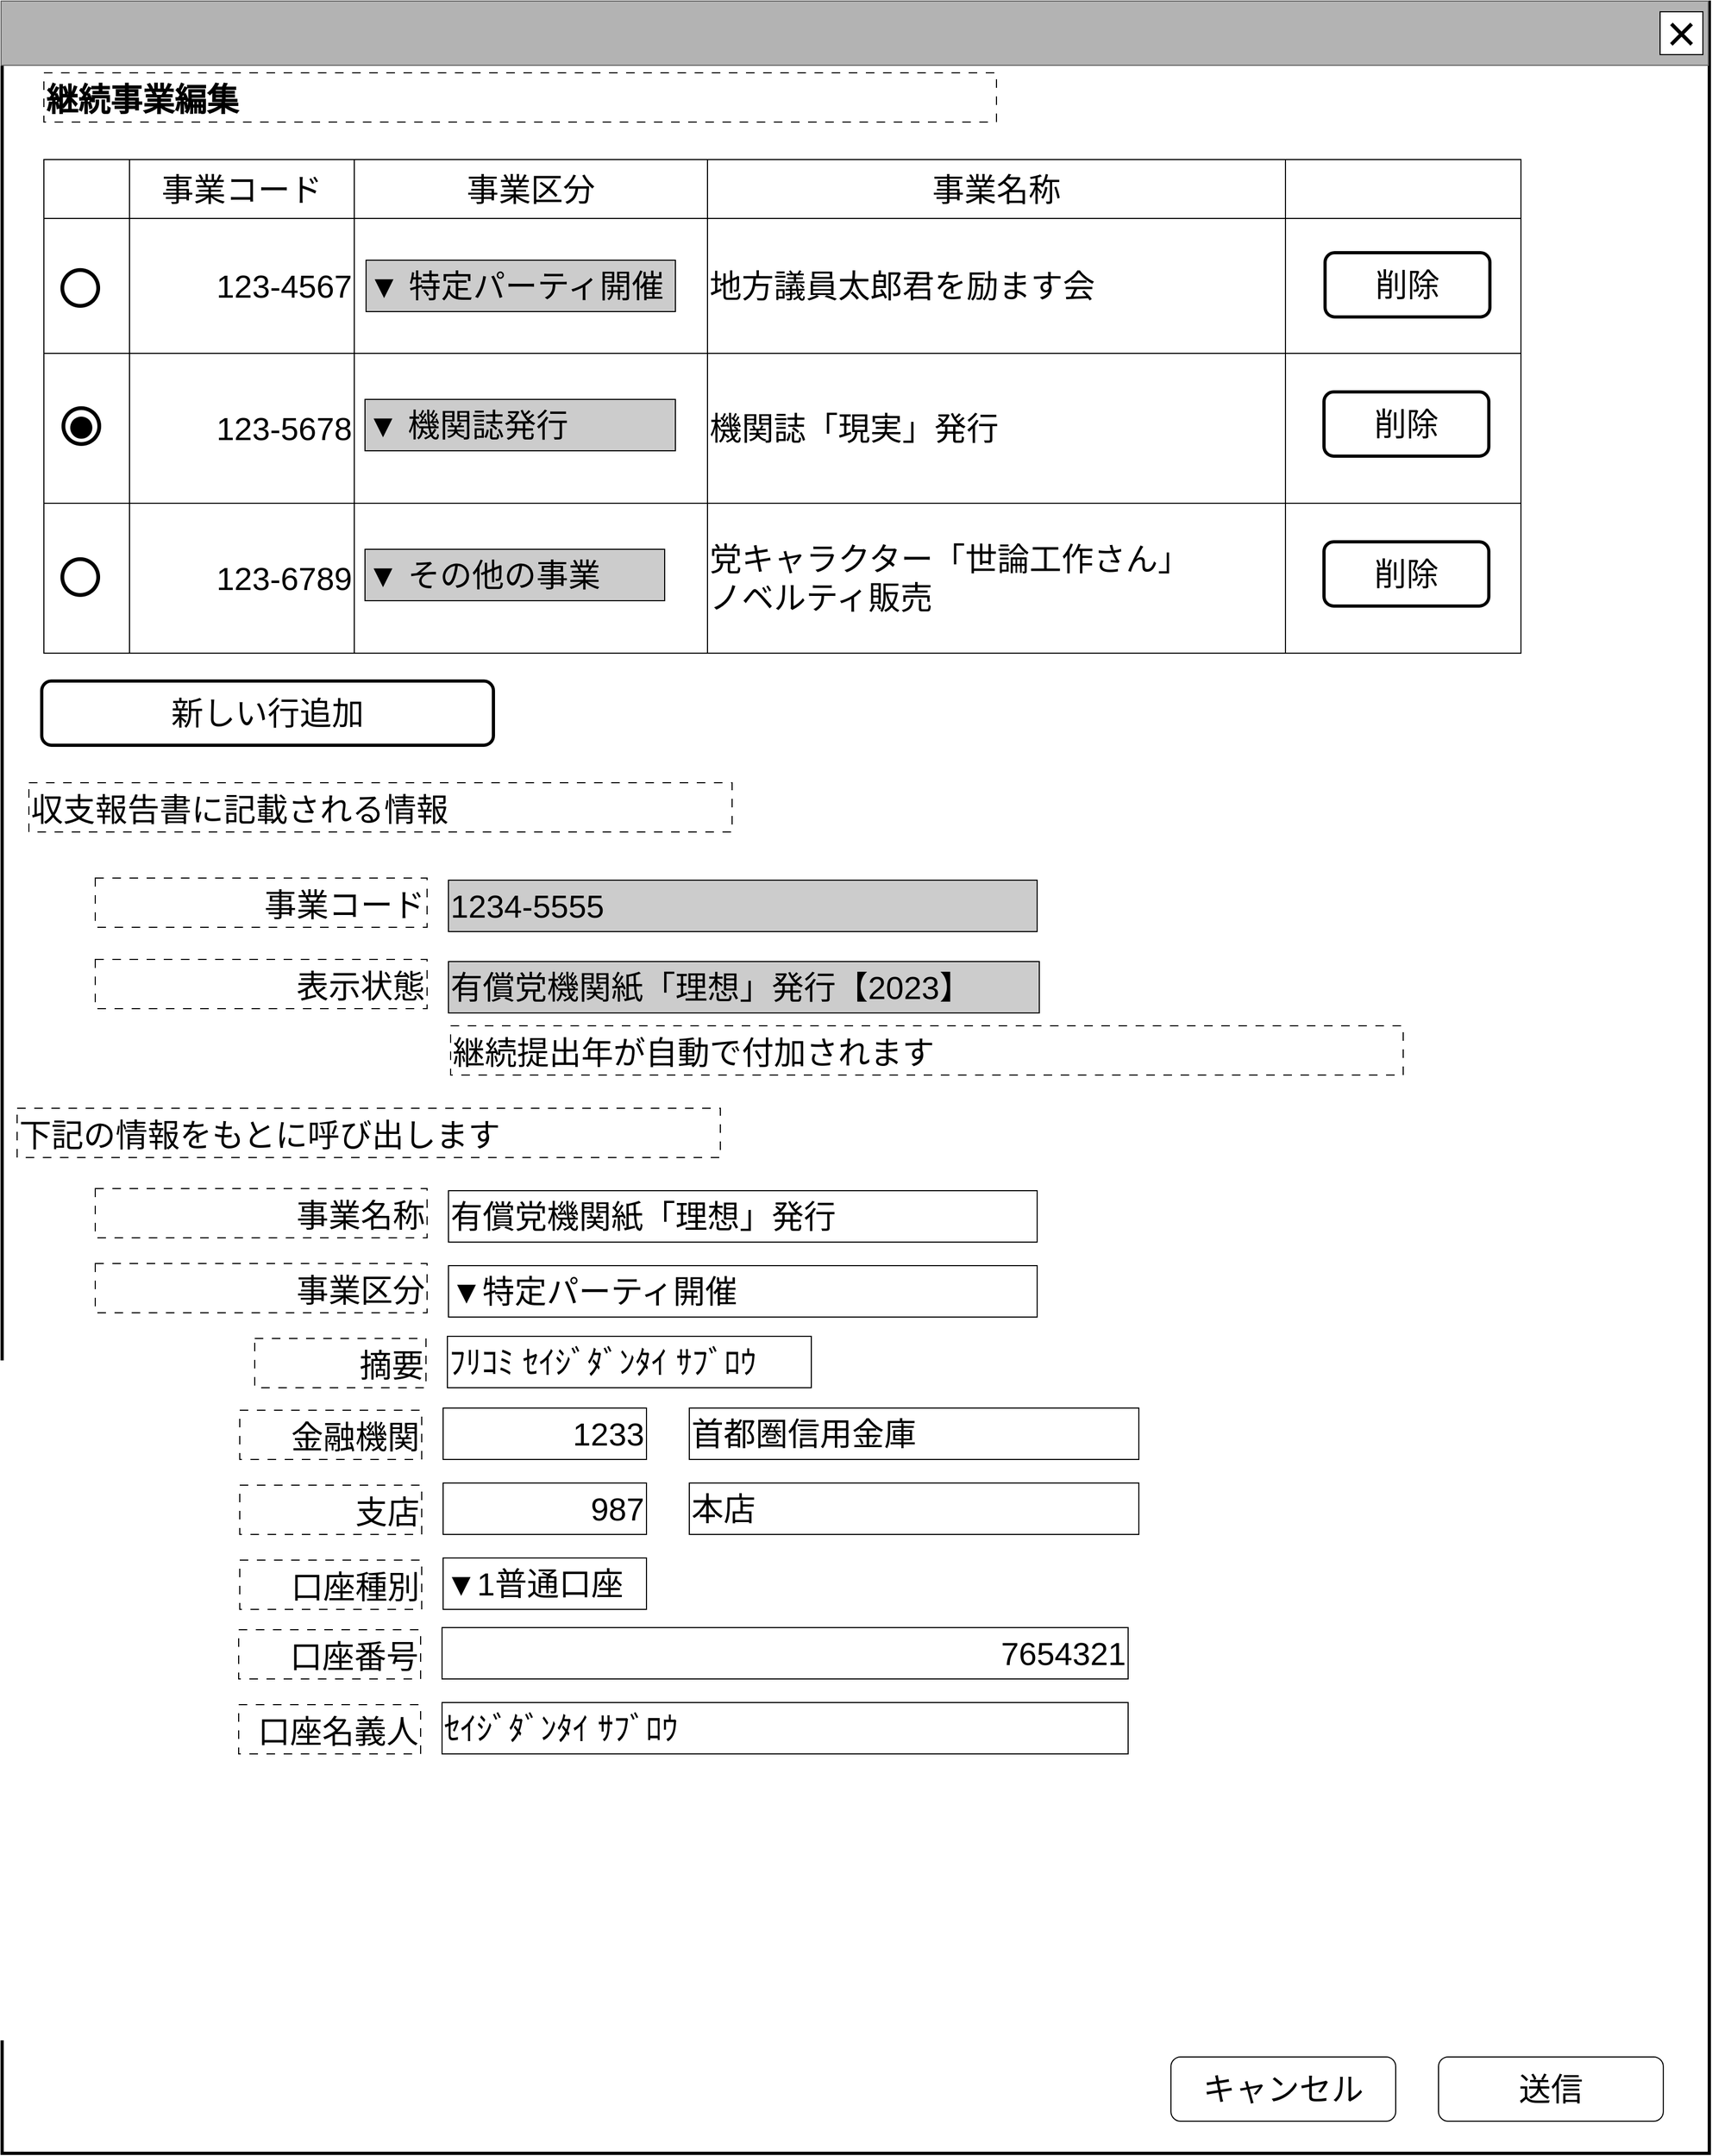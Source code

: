 <mxfile version="24.2.5" type="device">
  <diagram name="ページ1" id="LE8fIzdrHe0wcv1LTvfw">
    <mxGraphModel dx="1732" dy="1036" grid="1" gridSize="10" guides="1" tooltips="1" connect="1" arrows="1" fold="1" page="1" pageScale="1" pageWidth="1600" pageHeight="1200" math="0" shadow="0">
      <root>
        <mxCell id="0" />
        <mxCell id="cFaB45KztUIKXS-_cTrr-4" value="背景" style="locked=1;" parent="0" visible="0" />
        <mxCell id="cFaB45KztUIKXS-_cTrr-5" value="" style="rounded=0;whiteSpace=wrap;html=1;strokeWidth=3;" parent="cFaB45KztUIKXS-_cTrr-4" vertex="1">
          <mxGeometry x="1" y="1" width="1595" height="1180" as="geometry" />
        </mxCell>
        <mxCell id="cFaB45KztUIKXS-_cTrr-6" value="" style="rounded=0;whiteSpace=wrap;html=1;fillColor=#B3B3B3;fontColor=#333333;strokeColor=#666666;" parent="cFaB45KztUIKXS-_cTrr-4" vertex="1">
          <mxGeometry width="1595" height="60" as="geometry" />
        </mxCell>
        <mxCell id="cFaB45KztUIKXS-_cTrr-7" value="&lt;font style=&quot;font-size: 48px;&quot;&gt;×&lt;/font&gt;" style="rounded=0;whiteSpace=wrap;html=1;" parent="cFaB45KztUIKXS-_cTrr-4" vertex="1">
          <mxGeometry x="1550" y="10" width="40" height="40" as="geometry" />
        </mxCell>
        <mxCell id="cFaB45KztUIKXS-_cTrr-8" value="" style="rounded=0;whiteSpace=wrap;html=1;" parent="cFaB45KztUIKXS-_cTrr-4" vertex="1">
          <mxGeometry x="830" y="670" width="120" height="60" as="geometry" />
        </mxCell>
        <mxCell id="cFaB45KztUIKXS-_cTrr-9" value="ウインドウ" style="locked=1;" parent="0" />
        <mxCell id="cFaB45KztUIKXS-_cTrr-10" value="" style="rounded=0;whiteSpace=wrap;html=1;strokeWidth=3;" parent="cFaB45KztUIKXS-_cTrr-9" vertex="1">
          <mxGeometry x="1" y="1" width="1595" height="2009" as="geometry" />
        </mxCell>
        <mxCell id="cFaB45KztUIKXS-_cTrr-11" value="" style="rounded=0;whiteSpace=wrap;html=1;fillColor=#B3B3B3;fontColor=#333333;strokeColor=#666666;" parent="cFaB45KztUIKXS-_cTrr-9" vertex="1">
          <mxGeometry width="1595" height="60" as="geometry" />
        </mxCell>
        <mxCell id="cFaB45KztUIKXS-_cTrr-12" value="&lt;font style=&quot;font-size: 48px;&quot;&gt;×&lt;/font&gt;" style="rounded=0;whiteSpace=wrap;html=1;" parent="cFaB45KztUIKXS-_cTrr-9" vertex="1">
          <mxGeometry x="1550" y="10" width="40" height="40" as="geometry" />
        </mxCell>
        <mxCell id="cFaB45KztUIKXS-_cTrr-14" value="名称未設定レイヤ" style="" parent="0" />
        <mxCell id="bMRDDl92_SAq192Mb1gc-16" value="&lt;span style=&quot;font-size: 30px;&quot;&gt;&lt;b&gt;&lt;br&gt;継続事業編集&lt;/b&gt;&lt;/span&gt;" style="rounded=0;whiteSpace=wrap;html=1;align=left;dashed=1;dashPattern=8 8;verticalAlign=bottom;" parent="cFaB45KztUIKXS-_cTrr-14" vertex="1">
          <mxGeometry x="40" y="67" width="890" height="46" as="geometry" />
        </mxCell>
        <mxCell id="Fa45Nr03g6_gKb-Np0pS-40" value="&lt;span style=&quot;font-size: 30px;&quot;&gt;送信&lt;/span&gt;" style="rounded=1;whiteSpace=wrap;html=1;" parent="cFaB45KztUIKXS-_cTrr-14" vertex="1">
          <mxGeometry x="1343" y="1920" width="210" height="60" as="geometry" />
        </mxCell>
        <mxCell id="Fa45Nr03g6_gKb-Np0pS-41" value="&lt;span style=&quot;font-size: 30px;&quot;&gt;キャンセル&lt;/span&gt;" style="rounded=1;whiteSpace=wrap;html=1;" parent="cFaB45KztUIKXS-_cTrr-14" vertex="1">
          <mxGeometry x="1093" y="1920" width="210" height="60" as="geometry" />
        </mxCell>
        <mxCell id="XZsCHV46CuvfbaxK355b-0" value="&lt;span style=&quot;font-size: 30px;&quot;&gt;事業コード&lt;/span&gt;" style="rounded=0;whiteSpace=wrap;html=1;align=right;dashed=1;dashPattern=8 8;verticalAlign=bottom;" parent="cFaB45KztUIKXS-_cTrr-14" vertex="1">
          <mxGeometry x="88" y="819" width="310" height="46" as="geometry" />
        </mxCell>
        <mxCell id="XZsCHV46CuvfbaxK355b-1" value="&lt;span style=&quot;font-size: 30px;&quot;&gt;1234-5555&lt;/span&gt;" style="rounded=0;whiteSpace=wrap;html=1;align=left;fillColor=#CCCCCC;" parent="cFaB45KztUIKXS-_cTrr-14" vertex="1">
          <mxGeometry x="418" y="821" width="550" height="48" as="geometry" />
        </mxCell>
        <mxCell id="XZsCHV46CuvfbaxK355b-2" value="&lt;span style=&quot;font-size: 30px;&quot;&gt;事業名称&lt;/span&gt;" style="rounded=0;whiteSpace=wrap;html=1;align=right;dashed=1;dashPattern=8 8;verticalAlign=bottom;" parent="cFaB45KztUIKXS-_cTrr-14" vertex="1">
          <mxGeometry x="88" y="1109" width="310" height="46" as="geometry" />
        </mxCell>
        <mxCell id="XZsCHV46CuvfbaxK355b-3" value="&lt;span style=&quot;font-size: 30px;&quot;&gt;有償党機関紙「理想」発行&lt;/span&gt;" style="rounded=0;whiteSpace=wrap;html=1;align=left;" parent="cFaB45KztUIKXS-_cTrr-14" vertex="1">
          <mxGeometry x="418" y="1111" width="550" height="48" as="geometry" />
        </mxCell>
        <mxCell id="XZsCHV46CuvfbaxK355b-4" value="&lt;span style=&quot;font-size: 30px;&quot;&gt;事業区分&lt;/span&gt;" style="rounded=0;whiteSpace=wrap;html=1;align=right;dashed=1;dashPattern=8 8;verticalAlign=bottom;" parent="cFaB45KztUIKXS-_cTrr-14" vertex="1">
          <mxGeometry x="88" y="1179" width="310" height="46" as="geometry" />
        </mxCell>
        <mxCell id="XZsCHV46CuvfbaxK355b-5" value="&lt;span style=&quot;font-size: 30px;&quot;&gt;▼特定パーティ開催&lt;/span&gt;" style="rounded=0;whiteSpace=wrap;html=1;align=left;" parent="cFaB45KztUIKXS-_cTrr-14" vertex="1">
          <mxGeometry x="418" y="1181" width="550" height="48" as="geometry" />
        </mxCell>
        <mxCell id="XZsCHV46CuvfbaxK355b-6" value="&lt;span style=&quot;font-size: 30px;&quot;&gt;表示状態&lt;/span&gt;" style="rounded=0;whiteSpace=wrap;html=1;align=right;dashed=1;dashPattern=8 8;verticalAlign=bottom;" parent="cFaB45KztUIKXS-_cTrr-14" vertex="1">
          <mxGeometry x="88" y="895" width="310" height="46" as="geometry" />
        </mxCell>
        <mxCell id="XZsCHV46CuvfbaxK355b-7" value="&lt;span style=&quot;font-size: 30px;&quot;&gt;有償党機関紙「理想」発行【&lt;/span&gt;&lt;span style=&quot;font-size: 30px;&quot;&gt;2023】&lt;/span&gt;" style="rounded=0;whiteSpace=wrap;html=1;align=left;fillColor=#CCCCCC;" parent="cFaB45KztUIKXS-_cTrr-14" vertex="1">
          <mxGeometry x="418" y="897" width="552" height="48" as="geometry" />
        </mxCell>
        <mxCell id="XZsCHV46CuvfbaxK355b-8" value="" style="childLayout=tableLayout;recursiveResize=0;shadow=0;fillColor=default;align=left;" parent="cFaB45KztUIKXS-_cTrr-14" vertex="1">
          <mxGeometry x="40" y="148" width="1380" height="461" as="geometry" />
        </mxCell>
        <mxCell id="XZsCHV46CuvfbaxK355b-9" value="" style="shape=tableRow;horizontal=0;startSize=0;swimlaneHead=0;swimlaneBody=0;top=0;left=0;bottom=0;right=0;dropTarget=0;collapsible=0;recursiveResize=0;expand=0;fontStyle=0;fillColor=none;strokeColor=inherit;" parent="XZsCHV46CuvfbaxK355b-8" vertex="1">
          <mxGeometry width="1380" height="55" as="geometry" />
        </mxCell>
        <mxCell id="XZsCHV46CuvfbaxK355b-10" value="" style="connectable=0;recursiveResize=0;strokeColor=inherit;fillColor=none;align=center;whiteSpace=wrap;html=1;" parent="XZsCHV46CuvfbaxK355b-9" vertex="1">
          <mxGeometry width="80" height="55" as="geometry">
            <mxRectangle width="80" height="55" as="alternateBounds" />
          </mxGeometry>
        </mxCell>
        <mxCell id="XZsCHV46CuvfbaxK355b-12" value="&lt;span style=&quot;font-size: 30px;&quot;&gt;事業コード&lt;/span&gt;" style="connectable=0;recursiveResize=0;strokeColor=inherit;fillColor=none;align=center;whiteSpace=wrap;html=1;" parent="XZsCHV46CuvfbaxK355b-9" vertex="1">
          <mxGeometry x="80" width="210" height="55" as="geometry">
            <mxRectangle width="210" height="55" as="alternateBounds" />
          </mxGeometry>
        </mxCell>
        <mxCell id="XZsCHV46CuvfbaxK355b-13" value="&lt;span style=&quot;font-size: 30px;&quot;&gt;事業区分&lt;/span&gt;" style="connectable=0;recursiveResize=0;strokeColor=inherit;fillColor=none;align=center;whiteSpace=wrap;html=1;" parent="XZsCHV46CuvfbaxK355b-9" vertex="1">
          <mxGeometry x="290" width="330" height="55" as="geometry">
            <mxRectangle width="330" height="55" as="alternateBounds" />
          </mxGeometry>
        </mxCell>
        <mxCell id="XZsCHV46CuvfbaxK355b-14" value="&lt;font style=&quot;font-size: 30px;&quot;&gt;事業名称&lt;/font&gt;" style="connectable=0;recursiveResize=0;strokeColor=inherit;fillColor=none;align=center;whiteSpace=wrap;html=1;" parent="XZsCHV46CuvfbaxK355b-9" vertex="1">
          <mxGeometry x="620" width="540" height="55" as="geometry">
            <mxRectangle width="540" height="55" as="alternateBounds" />
          </mxGeometry>
        </mxCell>
        <mxCell id="XZsCHV46CuvfbaxK355b-17" value="" style="connectable=0;recursiveResize=0;strokeColor=inherit;fillColor=none;align=center;whiteSpace=wrap;html=1;" parent="XZsCHV46CuvfbaxK355b-9" vertex="1">
          <mxGeometry x="1160" width="220" height="55" as="geometry">
            <mxRectangle width="220" height="55" as="alternateBounds" />
          </mxGeometry>
        </mxCell>
        <mxCell id="XZsCHV46CuvfbaxK355b-19" style="shape=tableRow;horizontal=0;startSize=0;swimlaneHead=0;swimlaneBody=0;top=0;left=0;bottom=0;right=0;dropTarget=0;collapsible=0;recursiveResize=0;expand=0;fontStyle=0;fillColor=none;strokeColor=inherit;" parent="XZsCHV46CuvfbaxK355b-8" vertex="1">
          <mxGeometry y="55" width="1380" height="126" as="geometry" />
        </mxCell>
        <mxCell id="XZsCHV46CuvfbaxK355b-20" value="" style="connectable=0;recursiveResize=0;strokeColor=inherit;fillColor=none;align=left;whiteSpace=wrap;html=1;" parent="XZsCHV46CuvfbaxK355b-19" vertex="1">
          <mxGeometry width="80" height="126" as="geometry">
            <mxRectangle width="80" height="126" as="alternateBounds" />
          </mxGeometry>
        </mxCell>
        <mxCell id="XZsCHV46CuvfbaxK355b-22" value="&lt;font style=&quot;font-size: 30px;&quot;&gt;123-4567&lt;/font&gt;" style="connectable=0;recursiveResize=0;strokeColor=inherit;fillColor=none;align=right;whiteSpace=wrap;html=1;" parent="XZsCHV46CuvfbaxK355b-19" vertex="1">
          <mxGeometry x="80" width="210" height="126" as="geometry">
            <mxRectangle width="210" height="126" as="alternateBounds" />
          </mxGeometry>
        </mxCell>
        <mxCell id="XZsCHV46CuvfbaxK355b-23" value="" style="connectable=0;recursiveResize=0;strokeColor=inherit;fillColor=none;align=left;whiteSpace=wrap;html=1;" parent="XZsCHV46CuvfbaxK355b-19" vertex="1">
          <mxGeometry x="290" width="330" height="126" as="geometry">
            <mxRectangle width="330" height="126" as="alternateBounds" />
          </mxGeometry>
        </mxCell>
        <mxCell id="XZsCHV46CuvfbaxK355b-24" value="&lt;font style=&quot;font-size: 30px;&quot;&gt;地方議員太郎君を励ます会　&lt;/font&gt;" style="connectable=0;recursiveResize=0;strokeColor=inherit;fillColor=none;align=left;whiteSpace=wrap;html=1;" parent="XZsCHV46CuvfbaxK355b-19" vertex="1">
          <mxGeometry x="620" width="540" height="126" as="geometry">
            <mxRectangle width="540" height="126" as="alternateBounds" />
          </mxGeometry>
        </mxCell>
        <mxCell id="XZsCHV46CuvfbaxK355b-27" style="connectable=0;recursiveResize=0;strokeColor=inherit;fillColor=none;align=center;whiteSpace=wrap;html=1;" parent="XZsCHV46CuvfbaxK355b-19" vertex="1">
          <mxGeometry x="1160" width="220" height="126" as="geometry">
            <mxRectangle width="220" height="126" as="alternateBounds" />
          </mxGeometry>
        </mxCell>
        <mxCell id="XZsCHV46CuvfbaxK355b-29" style="shape=tableRow;horizontal=0;startSize=0;swimlaneHead=0;swimlaneBody=0;top=0;left=0;bottom=0;right=0;dropTarget=0;collapsible=0;recursiveResize=0;expand=0;fontStyle=0;fillColor=none;strokeColor=inherit;" parent="XZsCHV46CuvfbaxK355b-8" vertex="1">
          <mxGeometry y="181" width="1380" height="140" as="geometry" />
        </mxCell>
        <mxCell id="XZsCHV46CuvfbaxK355b-30" value="" style="connectable=0;recursiveResize=0;strokeColor=inherit;fillColor=none;align=left;whiteSpace=wrap;html=1;" parent="XZsCHV46CuvfbaxK355b-29" vertex="1">
          <mxGeometry width="80" height="140" as="geometry">
            <mxRectangle width="80" height="140" as="alternateBounds" />
          </mxGeometry>
        </mxCell>
        <mxCell id="XZsCHV46CuvfbaxK355b-32" value="&lt;font style=&quot;font-size: 30px;&quot;&gt;123-5678&lt;/font&gt;" style="connectable=0;recursiveResize=0;strokeColor=inherit;fillColor=none;align=right;whiteSpace=wrap;html=1;" parent="XZsCHV46CuvfbaxK355b-29" vertex="1">
          <mxGeometry x="80" width="210" height="140" as="geometry">
            <mxRectangle width="210" height="140" as="alternateBounds" />
          </mxGeometry>
        </mxCell>
        <mxCell id="XZsCHV46CuvfbaxK355b-33" value="" style="connectable=0;recursiveResize=0;strokeColor=inherit;fillColor=none;align=left;whiteSpace=wrap;html=1;" parent="XZsCHV46CuvfbaxK355b-29" vertex="1">
          <mxGeometry x="290" width="330" height="140" as="geometry">
            <mxRectangle width="330" height="140" as="alternateBounds" />
          </mxGeometry>
        </mxCell>
        <mxCell id="XZsCHV46CuvfbaxK355b-34" value="&lt;font style=&quot;font-size: 30px;&quot;&gt;機関誌「現実」発行&lt;/font&gt;" style="connectable=0;recursiveResize=0;strokeColor=inherit;fillColor=none;align=left;whiteSpace=wrap;html=1;" parent="XZsCHV46CuvfbaxK355b-29" vertex="1">
          <mxGeometry x="620" width="540" height="140" as="geometry">
            <mxRectangle width="540" height="140" as="alternateBounds" />
          </mxGeometry>
        </mxCell>
        <mxCell id="XZsCHV46CuvfbaxK355b-37" style="connectable=0;recursiveResize=0;strokeColor=inherit;fillColor=none;align=center;whiteSpace=wrap;html=1;" parent="XZsCHV46CuvfbaxK355b-29" vertex="1">
          <mxGeometry x="1160" width="220" height="140" as="geometry">
            <mxRectangle width="220" height="140" as="alternateBounds" />
          </mxGeometry>
        </mxCell>
        <mxCell id="XZsCHV46CuvfbaxK355b-39" style="shape=tableRow;horizontal=0;startSize=0;swimlaneHead=0;swimlaneBody=0;top=0;left=0;bottom=0;right=0;dropTarget=0;collapsible=0;recursiveResize=0;expand=0;fontStyle=0;fillColor=none;strokeColor=inherit;" parent="XZsCHV46CuvfbaxK355b-8" vertex="1">
          <mxGeometry y="321" width="1380" height="140" as="geometry" />
        </mxCell>
        <mxCell id="XZsCHV46CuvfbaxK355b-40" style="connectable=0;recursiveResize=0;strokeColor=inherit;fillColor=none;align=left;whiteSpace=wrap;html=1;" parent="XZsCHV46CuvfbaxK355b-39" vertex="1">
          <mxGeometry width="80" height="140" as="geometry">
            <mxRectangle width="80" height="140" as="alternateBounds" />
          </mxGeometry>
        </mxCell>
        <mxCell id="XZsCHV46CuvfbaxK355b-42" value="&lt;font style=&quot;font-size: 30px;&quot;&gt;123-6789&lt;/font&gt;" style="connectable=0;recursiveResize=0;strokeColor=inherit;fillColor=none;align=right;whiteSpace=wrap;html=1;" parent="XZsCHV46CuvfbaxK355b-39" vertex="1">
          <mxGeometry x="80" width="210" height="140" as="geometry">
            <mxRectangle width="210" height="140" as="alternateBounds" />
          </mxGeometry>
        </mxCell>
        <mxCell id="XZsCHV46CuvfbaxK355b-43" value="" style="connectable=0;recursiveResize=0;strokeColor=inherit;fillColor=none;align=left;whiteSpace=wrap;html=1;" parent="XZsCHV46CuvfbaxK355b-39" vertex="1">
          <mxGeometry x="290" width="330" height="140" as="geometry">
            <mxRectangle width="330" height="140" as="alternateBounds" />
          </mxGeometry>
        </mxCell>
        <mxCell id="XZsCHV46CuvfbaxK355b-44" value="&lt;font style=&quot;font-size: 30px;&quot;&gt;党キャラクター「世論工作さん」&lt;br&gt;ノベルティ販売&lt;/font&gt;" style="connectable=0;recursiveResize=0;strokeColor=inherit;fillColor=none;align=left;whiteSpace=wrap;html=1;" parent="XZsCHV46CuvfbaxK355b-39" vertex="1">
          <mxGeometry x="620" width="540" height="140" as="geometry">
            <mxRectangle width="540" height="140" as="alternateBounds" />
          </mxGeometry>
        </mxCell>
        <mxCell id="XZsCHV46CuvfbaxK355b-47" style="connectable=0;recursiveResize=0;strokeColor=inherit;fillColor=none;align=center;whiteSpace=wrap;html=1;" parent="XZsCHV46CuvfbaxK355b-39" vertex="1">
          <mxGeometry x="1160" width="220" height="140" as="geometry">
            <mxRectangle width="220" height="140" as="alternateBounds" />
          </mxGeometry>
        </mxCell>
        <mxCell id="XZsCHV46CuvfbaxK355b-59" value="&lt;div style=&quot;font-size: 30px;&quot;&gt;&lt;font style=&quot;font-size: 30px;&quot;&gt;▼ 特定パーティ開催&lt;/font&gt;&lt;/div&gt;" style="rounded=0;whiteSpace=wrap;html=1;align=left;fillColor=#CCCCCC;" parent="cFaB45KztUIKXS-_cTrr-14" vertex="1">
          <mxGeometry x="341" y="242" width="289" height="48" as="geometry" />
        </mxCell>
        <mxCell id="XZsCHV46CuvfbaxK355b-60" value="&lt;div style=&quot;font-size: 30px;&quot;&gt;&lt;font style=&quot;font-size: 30px;&quot;&gt;▼ 機関誌発行&lt;/font&gt;&lt;/div&gt;" style="rounded=0;whiteSpace=wrap;html=1;align=left;fillColor=#CCCCCC;" parent="cFaB45KztUIKXS-_cTrr-14" vertex="1">
          <mxGeometry x="340" y="372" width="290" height="48" as="geometry" />
        </mxCell>
        <mxCell id="XZsCHV46CuvfbaxK355b-61" value="&lt;font style=&quot;font-size: 84px;&quot;&gt;○&lt;/font&gt;" style="text;html=1;strokeColor=none;fillColor=none;align=center;verticalAlign=middle;whiteSpace=wrap;rounded=0;fontSize=60;" parent="cFaB45KztUIKXS-_cTrr-14" vertex="1">
          <mxGeometry x="44" y="249" width="60" height="30" as="geometry" />
        </mxCell>
        <mxCell id="XZsCHV46CuvfbaxK355b-62" value="&lt;font style=&quot;font-size: 84px;&quot;&gt;○&lt;/font&gt;" style="text;html=1;strokeColor=none;fillColor=none;align=center;verticalAlign=middle;whiteSpace=wrap;rounded=0;fontSize=60;" parent="cFaB45KztUIKXS-_cTrr-14" vertex="1">
          <mxGeometry x="45" y="378" width="60" height="30" as="geometry" />
        </mxCell>
        <mxCell id="XZsCHV46CuvfbaxK355b-63" value="&lt;font style=&quot;font-size: 48px;&quot;&gt;●&lt;/font&gt;" style="text;html=1;strokeColor=none;fillColor=none;align=center;verticalAlign=middle;whiteSpace=wrap;rounded=0;fontSize=48;" parent="cFaB45KztUIKXS-_cTrr-14" vertex="1">
          <mxGeometry x="45" y="380" width="60" height="30" as="geometry" />
        </mxCell>
        <mxCell id="XZsCHV46CuvfbaxK355b-64" value="&lt;span style=&quot;font-size: 30px;&quot;&gt;削除&lt;/span&gt;" style="rounded=1;whiteSpace=wrap;html=1;fillColor=#FFFFFF;strokeWidth=3;" parent="cFaB45KztUIKXS-_cTrr-14" vertex="1">
          <mxGeometry x="1237" y="235" width="154" height="60" as="geometry" />
        </mxCell>
        <mxCell id="XZsCHV46CuvfbaxK355b-67" value="&lt;span style=&quot;font-size: 30px;&quot;&gt;削除&lt;/span&gt;" style="rounded=1;whiteSpace=wrap;html=1;fillColor=#FFFFFF;strokeWidth=3;" parent="cFaB45KztUIKXS-_cTrr-14" vertex="1">
          <mxGeometry x="1236" y="365" width="154" height="60" as="geometry" />
        </mxCell>
        <mxCell id="XZsCHV46CuvfbaxK355b-70" value="&lt;font style=&quot;font-size: 84px;&quot;&gt;○&lt;/font&gt;" style="text;html=1;strokeColor=none;fillColor=none;align=center;verticalAlign=middle;whiteSpace=wrap;rounded=0;fontSize=60;" parent="cFaB45KztUIKXS-_cTrr-14" vertex="1">
          <mxGeometry x="44" y="519" width="60" height="30" as="geometry" />
        </mxCell>
        <mxCell id="XZsCHV46CuvfbaxK355b-72" value="&lt;div style=&quot;font-size: 30px;&quot;&gt;&lt;font style=&quot;font-size: 30px;&quot;&gt;▼ その他の事業&lt;/font&gt;&lt;/div&gt;" style="rounded=0;whiteSpace=wrap;html=1;align=left;fillColor=#CCCCCC;" parent="cFaB45KztUIKXS-_cTrr-14" vertex="1">
          <mxGeometry x="340" y="512" width="280" height="48" as="geometry" />
        </mxCell>
        <mxCell id="XZsCHV46CuvfbaxK355b-75" value="&lt;span style=&quot;font-size: 30px;&quot;&gt;削除&lt;/span&gt;" style="rounded=1;whiteSpace=wrap;html=1;fillColor=#FFFFFF;strokeWidth=3;" parent="cFaB45KztUIKXS-_cTrr-14" vertex="1">
          <mxGeometry x="1236" y="505" width="154" height="60" as="geometry" />
        </mxCell>
        <mxCell id="XZsCHV46CuvfbaxK355b-78" value="&lt;span style=&quot;font-size: 30px;&quot;&gt;新しい行追加&lt;/span&gt;" style="rounded=1;whiteSpace=wrap;html=1;fillColor=#FFFFFF;strokeWidth=3;" parent="cFaB45KztUIKXS-_cTrr-14" vertex="1">
          <mxGeometry x="38" y="635" width="422" height="60" as="geometry" />
        </mxCell>
        <mxCell id="iCmK_zi1mnz3eJUZ56AB-0" value="&lt;span style=&quot;font-size: 30px;&quot;&gt;収支報告書に記載される情報&lt;/span&gt;" style="rounded=0;whiteSpace=wrap;html=1;align=left;dashed=1;dashPattern=8 8;verticalAlign=bottom;" vertex="1" parent="cFaB45KztUIKXS-_cTrr-14">
          <mxGeometry x="26" y="730" width="657" height="46" as="geometry" />
        </mxCell>
        <mxCell id="iCmK_zi1mnz3eJUZ56AB-1" value="&lt;span style=&quot;font-size: 30px;&quot;&gt;下記の情報をもとに呼び出します&lt;/span&gt;" style="rounded=0;whiteSpace=wrap;html=1;align=left;dashed=1;dashPattern=8 8;verticalAlign=bottom;" vertex="1" parent="cFaB45KztUIKXS-_cTrr-14">
          <mxGeometry x="15" y="1034" width="657" height="46" as="geometry" />
        </mxCell>
        <mxCell id="iCmK_zi1mnz3eJUZ56AB-2" value="&lt;span style=&quot;font-size: 30px;&quot;&gt;摘要&lt;/span&gt;" style="rounded=0;whiteSpace=wrap;html=1;align=right;dashed=1;dashPattern=8 8;verticalAlign=bottom;" vertex="1" parent="cFaB45KztUIKXS-_cTrr-14">
          <mxGeometry x="237" y="1249" width="160" height="46" as="geometry" />
        </mxCell>
        <mxCell id="iCmK_zi1mnz3eJUZ56AB-3" value="&lt;span style=&quot;font-size: 30px;&quot;&gt;ﾌﾘｺﾐ ｾｲｼﾞﾀﾞﾝﾀｲ ｻﾌﾞﾛｳ&lt;/span&gt;" style="rounded=0;whiteSpace=wrap;html=1;align=left;" vertex="1" parent="cFaB45KztUIKXS-_cTrr-14">
          <mxGeometry x="417" y="1247" width="340" height="48" as="geometry" />
        </mxCell>
        <mxCell id="iCmK_zi1mnz3eJUZ56AB-4" value="&lt;span style=&quot;font-size: 30px;&quot;&gt;金融機関&lt;/span&gt;" style="rounded=0;whiteSpace=wrap;html=1;align=right;dashed=1;dashPattern=8 8;verticalAlign=bottom;" vertex="1" parent="cFaB45KztUIKXS-_cTrr-14">
          <mxGeometry x="223" y="1316" width="170" height="46" as="geometry" />
        </mxCell>
        <mxCell id="iCmK_zi1mnz3eJUZ56AB-5" value="&lt;span style=&quot;font-size: 30px;&quot;&gt;1233&lt;/span&gt;" style="rounded=0;whiteSpace=wrap;html=1;align=right;" vertex="1" parent="cFaB45KztUIKXS-_cTrr-14">
          <mxGeometry x="413" y="1314" width="190" height="48" as="geometry" />
        </mxCell>
        <mxCell id="iCmK_zi1mnz3eJUZ56AB-6" value="&lt;span style=&quot;font-size: 30px;&quot;&gt;首都圏信用金庫&lt;/span&gt;" style="rounded=0;whiteSpace=wrap;html=1;align=left;" vertex="1" parent="cFaB45KztUIKXS-_cTrr-14">
          <mxGeometry x="643" y="1314" width="420" height="48" as="geometry" />
        </mxCell>
        <mxCell id="iCmK_zi1mnz3eJUZ56AB-7" value="&lt;span style=&quot;font-size: 30px;&quot;&gt;支店&lt;/span&gt;" style="rounded=0;whiteSpace=wrap;html=1;align=right;dashed=1;dashPattern=8 8;verticalAlign=bottom;" vertex="1" parent="cFaB45KztUIKXS-_cTrr-14">
          <mxGeometry x="223" y="1386" width="170" height="46" as="geometry" />
        </mxCell>
        <mxCell id="iCmK_zi1mnz3eJUZ56AB-8" value="&lt;span style=&quot;font-size: 30px;&quot;&gt;987&lt;/span&gt;" style="rounded=0;whiteSpace=wrap;html=1;align=right;" vertex="1" parent="cFaB45KztUIKXS-_cTrr-14">
          <mxGeometry x="413" y="1384" width="190" height="48" as="geometry" />
        </mxCell>
        <mxCell id="iCmK_zi1mnz3eJUZ56AB-9" value="&lt;span style=&quot;font-size: 30px;&quot;&gt;本店&lt;/span&gt;" style="rounded=0;whiteSpace=wrap;html=1;align=left;" vertex="1" parent="cFaB45KztUIKXS-_cTrr-14">
          <mxGeometry x="643" y="1384" width="420" height="48" as="geometry" />
        </mxCell>
        <mxCell id="iCmK_zi1mnz3eJUZ56AB-10" value="&lt;span style=&quot;font-size: 30px;&quot;&gt;口座種別&lt;/span&gt;" style="rounded=0;whiteSpace=wrap;html=1;align=right;dashed=1;dashPattern=8 8;verticalAlign=bottom;" vertex="1" parent="cFaB45KztUIKXS-_cTrr-14">
          <mxGeometry x="223" y="1456" width="170" height="46" as="geometry" />
        </mxCell>
        <mxCell id="iCmK_zi1mnz3eJUZ56AB-11" value="&lt;span style=&quot;font-size: 30px;&quot;&gt;▼1普通口座&lt;/span&gt;" style="rounded=0;whiteSpace=wrap;html=1;align=left;" vertex="1" parent="cFaB45KztUIKXS-_cTrr-14">
          <mxGeometry x="413" y="1454" width="190" height="48" as="geometry" />
        </mxCell>
        <mxCell id="iCmK_zi1mnz3eJUZ56AB-12" value="&lt;span style=&quot;font-size: 30px;&quot;&gt;口座番号&lt;/span&gt;" style="rounded=0;whiteSpace=wrap;html=1;align=right;dashed=1;dashPattern=8 8;verticalAlign=bottom;" vertex="1" parent="cFaB45KztUIKXS-_cTrr-14">
          <mxGeometry x="222" y="1521" width="170" height="46" as="geometry" />
        </mxCell>
        <mxCell id="iCmK_zi1mnz3eJUZ56AB-13" value="&lt;span style=&quot;font-size: 30px;&quot;&gt;7654321&lt;/span&gt;" style="rounded=0;whiteSpace=wrap;html=1;align=right;" vertex="1" parent="cFaB45KztUIKXS-_cTrr-14">
          <mxGeometry x="412" y="1519" width="641" height="48" as="geometry" />
        </mxCell>
        <mxCell id="iCmK_zi1mnz3eJUZ56AB-14" value="&lt;span style=&quot;font-size: 30px;&quot;&gt;口座名義人&lt;/span&gt;" style="rounded=0;whiteSpace=wrap;html=1;align=right;dashed=1;dashPattern=8 8;verticalAlign=bottom;" vertex="1" parent="cFaB45KztUIKXS-_cTrr-14">
          <mxGeometry x="222" y="1591" width="170" height="46" as="geometry" />
        </mxCell>
        <mxCell id="iCmK_zi1mnz3eJUZ56AB-15" value="&lt;span style=&quot;font-size: 30px;&quot;&gt;ｾｲｼﾞﾀﾞﾝﾀｲ ｻﾌﾞﾛｳ&lt;/span&gt;" style="rounded=0;whiteSpace=wrap;html=1;align=left;" vertex="1" parent="cFaB45KztUIKXS-_cTrr-14">
          <mxGeometry x="412" y="1589" width="641" height="48" as="geometry" />
        </mxCell>
        <mxCell id="iCmK_zi1mnz3eJUZ56AB-16" value="&lt;span style=&quot;font-size: 30px;&quot;&gt;&lt;span&gt;継続提出年が自動で付加されます&lt;/span&gt;&lt;/span&gt;" style="rounded=0;whiteSpace=wrap;html=1;align=left;dashed=1;dashPattern=8 8;verticalAlign=bottom;fontStyle=0" vertex="1" parent="cFaB45KztUIKXS-_cTrr-14">
          <mxGeometry x="420" y="957" width="890" height="46" as="geometry" />
        </mxCell>
      </root>
    </mxGraphModel>
  </diagram>
</mxfile>

